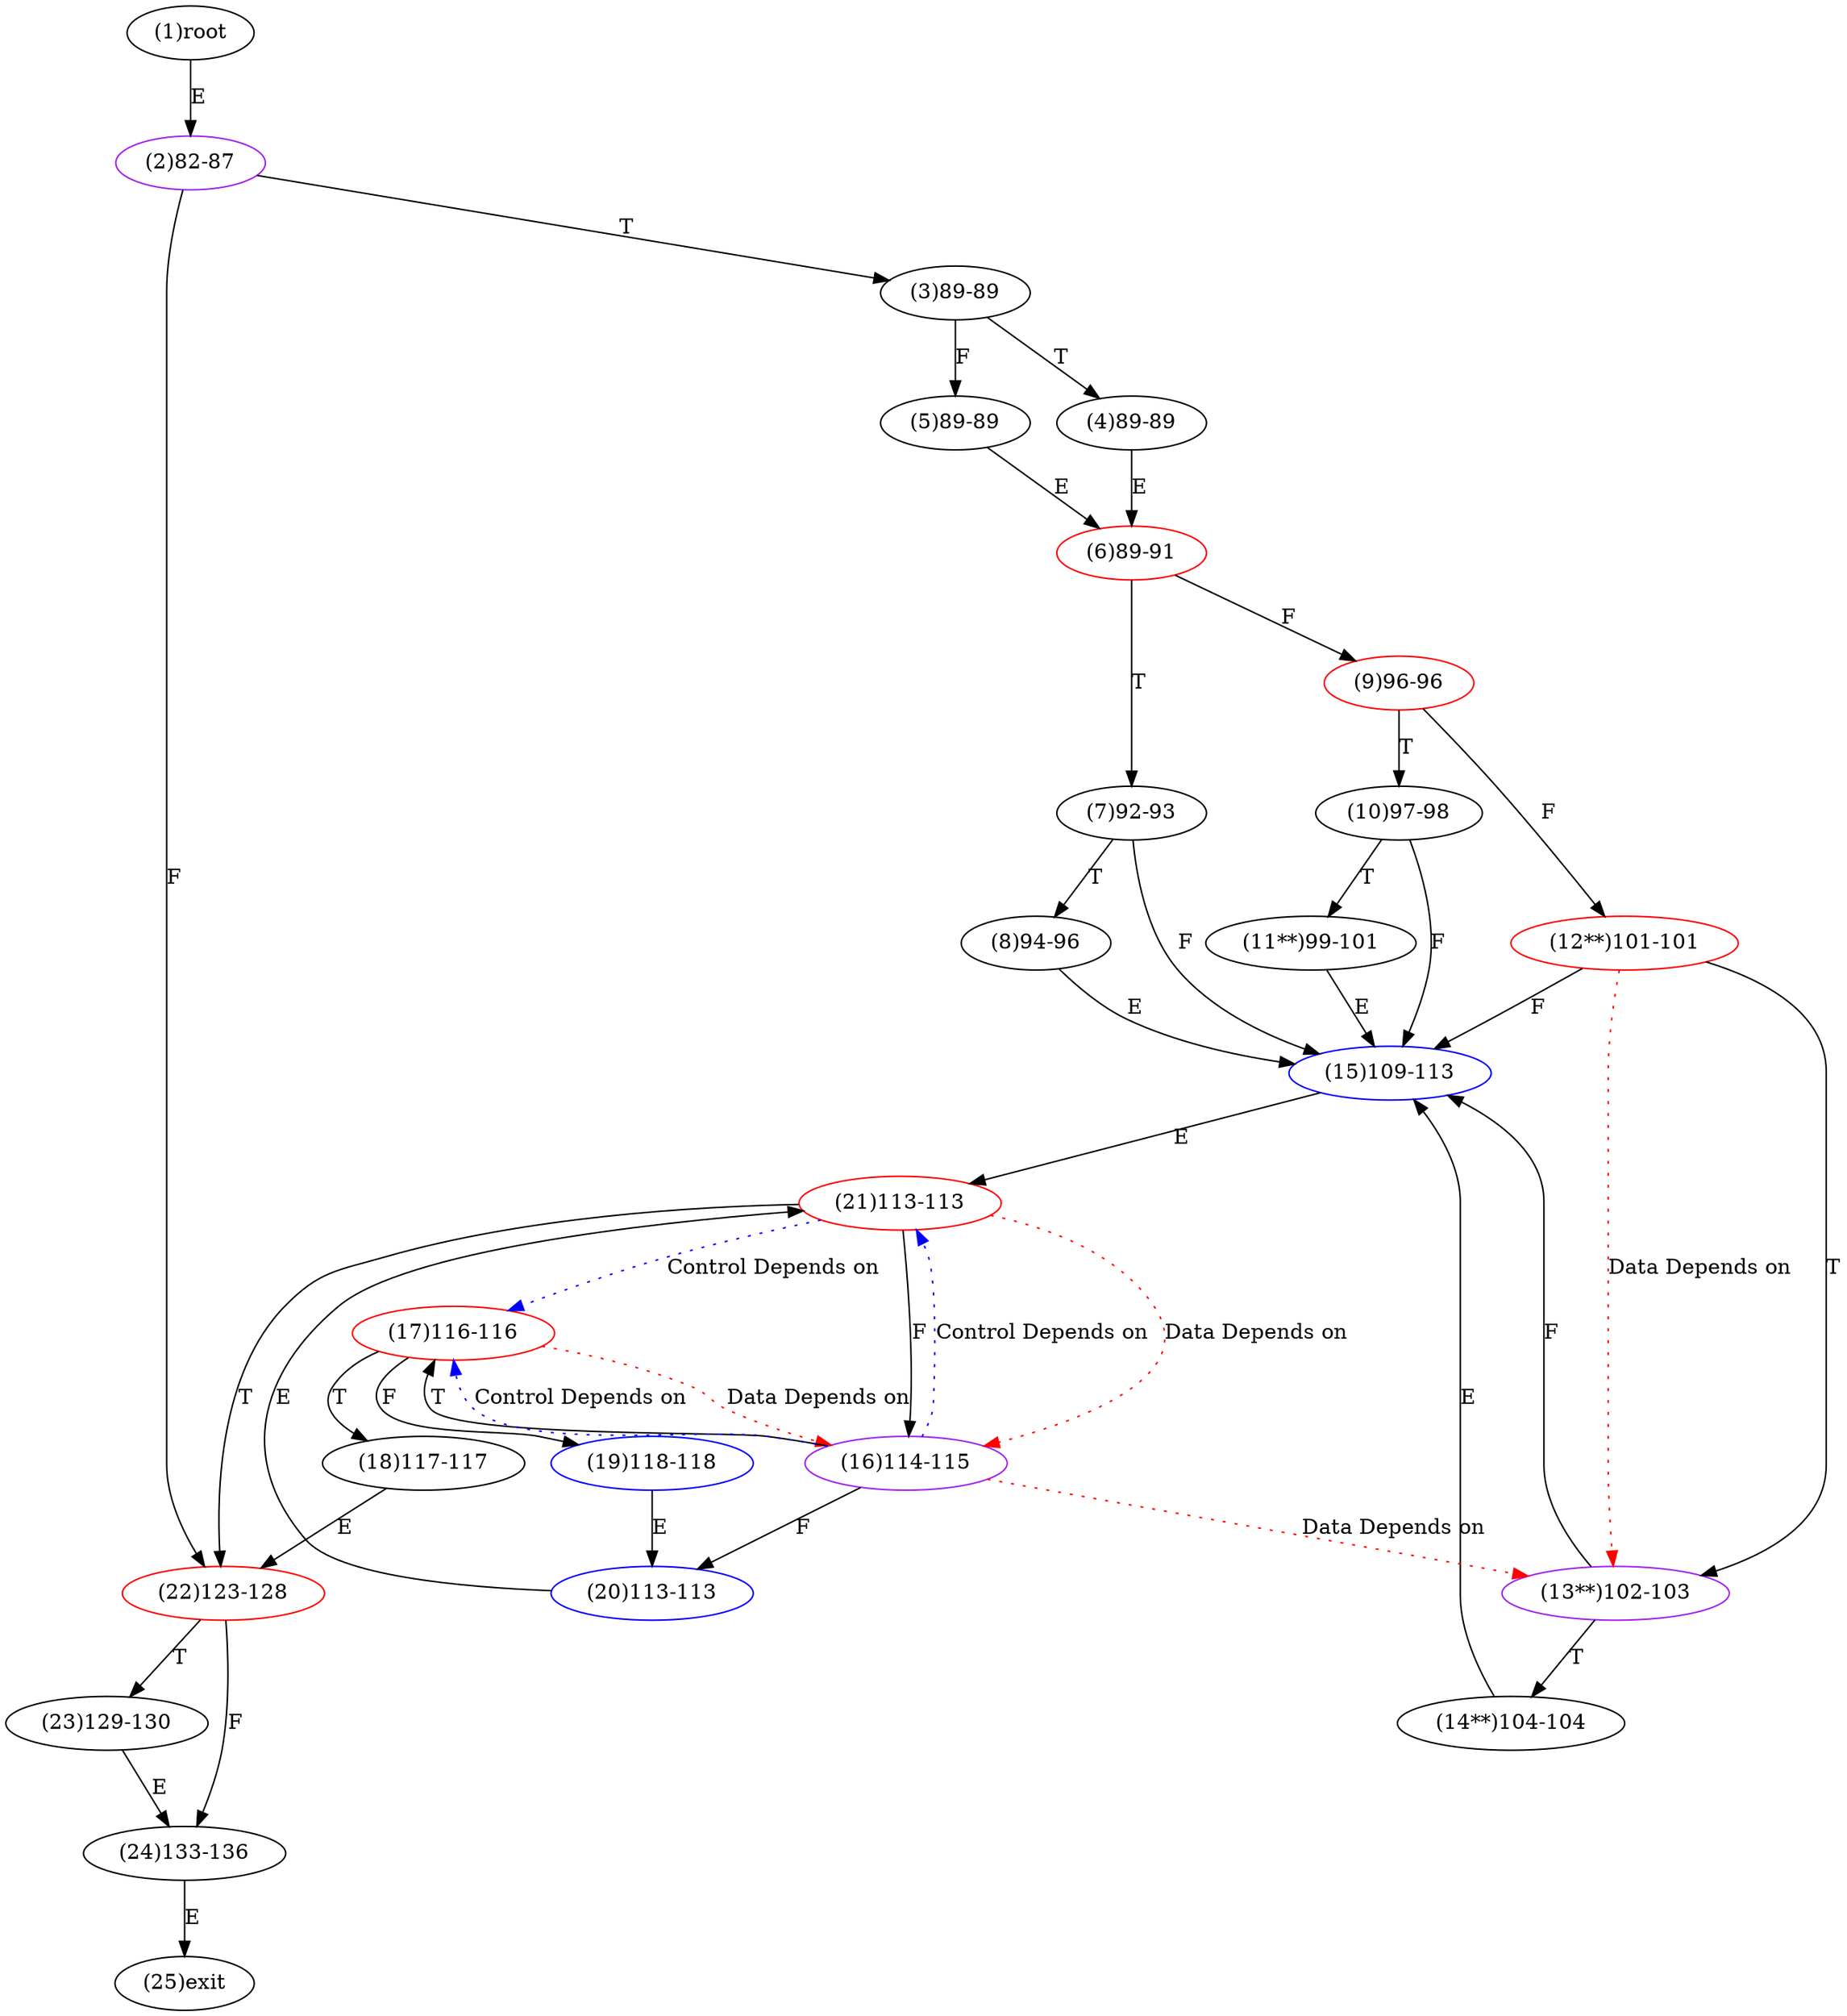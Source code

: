 digraph "" { 
1[ label="(1)root"];
2[ label="(2)82-87",color=purple];
3[ label="(3)89-89"];
4[ label="(4)89-89"];
5[ label="(5)89-89"];
6[ label="(6)89-91",color=red];
7[ label="(7)92-93"];
8[ label="(8)94-96"];
9[ label="(9)96-96",color=red];
10[ label="(10)97-98"];
11[ label="(11**)99-101"];
12[ label="(12**)101-101",color=red];
13[ label="(13**)102-103",color=purple];
14[ label="(14**)104-104"];
15[ label="(15)109-113",color=blue];
17[ label="(17)116-116",color=red];
16[ label="(16)114-115",color=purple];
19[ label="(19)118-118",color=blue];
18[ label="(18)117-117"];
21[ label="(21)113-113",color=red];
20[ label="(20)113-113",color=blue];
23[ label="(23)129-130"];
22[ label="(22)123-128",color=red];
25[ label="(25)exit"];
24[ label="(24)133-136"];
1->2[ label="E"];
2->22[ label="F"];
2->3[ label="T"];
3->5[ label="F"];
3->4[ label="T"];
4->6[ label="E"];
5->6[ label="E"];
6->9[ label="F"];
6->7[ label="T"];
7->15[ label="F"];
7->8[ label="T"];
8->15[ label="E"];
9->12[ label="F"];
9->10[ label="T"];
10->15[ label="F"];
10->11[ label="T"];
11->15[ label="E"];
12->15[ label="F"];
12->13[ label="T"];
13->15[ label="F"];
13->14[ label="T"];
14->15[ label="E"];
15->21[ label="E"];
16->20[ label="F"];
16->17[ label="T"];
17->19[ label="F"];
17->18[ label="T"];
18->22[ label="E"];
19->20[ label="E"];
20->21[ label="E"];
21->16[ label="F"];
21->22[ label="T"];
22->24[ label="F"];
22->23[ label="T"];
23->24[ label="E"];
24->25[ label="E"];
12->13[ color="red" label="Data Depends on" style = dotted ];
17->16[ color="red" label="Data Depends on" style = dotted ];
16->17[ color="blue" label="Control Depends on" style = dotted ];
16->21[ color="blue" label="Control Depends on" style = dotted ];
16->13[ color="red" label="Data Depends on" style = dotted ];
21->17[ color="blue" label="Control Depends on" style = dotted ];
21->16[ color="red" label="Data Depends on" style = dotted ];
}